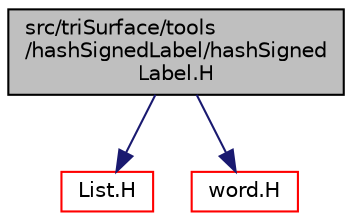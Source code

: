 digraph "src/triSurface/tools/hashSignedLabel/hashSignedLabel.H"
{
  bgcolor="transparent";
  edge [fontname="Helvetica",fontsize="10",labelfontname="Helvetica",labelfontsize="10"];
  node [fontname="Helvetica",fontsize="10",shape=record];
  Node0 [label="src/triSurface/tools\l/hashSignedLabel/hashSigned\lLabel.H",height=0.2,width=0.4,color="black", fillcolor="grey75", style="filled", fontcolor="black"];
  Node0 -> Node1 [color="midnightblue",fontsize="10",style="solid",fontname="Helvetica"];
  Node1 [label="List.H",height=0.2,width=0.4,color="red",URL="$a09368.html"];
  Node0 -> Node13 [color="midnightblue",fontsize="10",style="solid",fontname="Helvetica"];
  Node13 [label="word.H",height=0.2,width=0.4,color="red",URL="$a13514.html"];
}
